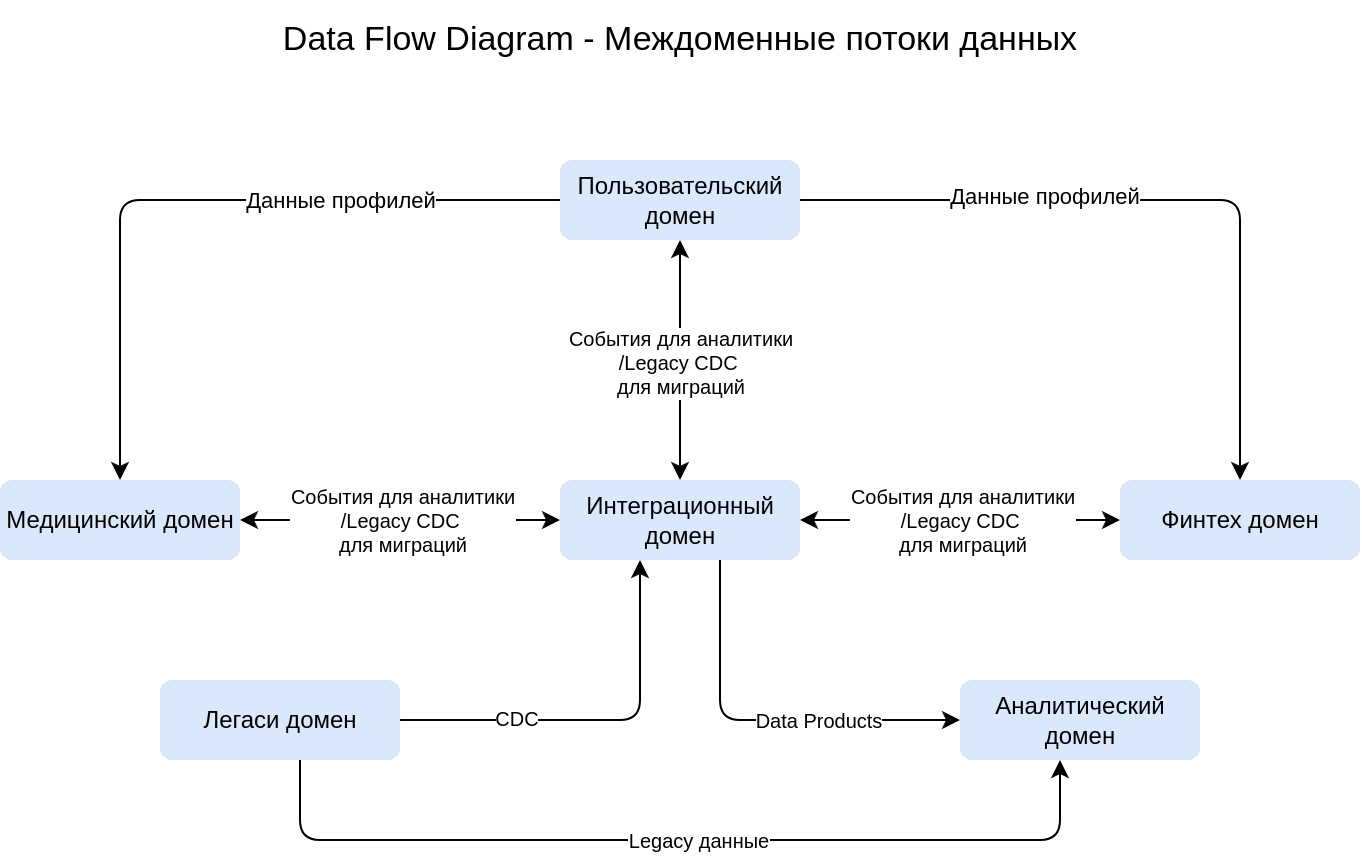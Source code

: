<mxfile version="28.1.0">
  <diagram name="Страница — 1" id="haftADTpOr3qEOr5iSau">
    <mxGraphModel dx="1782" dy="1066" grid="1" gridSize="10" guides="1" tooltips="1" connect="1" arrows="1" fold="1" page="1" pageScale="1" pageWidth="827" pageHeight="1169" math="0" shadow="0">
      <root>
        <mxCell id="0" />
        <mxCell id="1" parent="0" />
        <mxCell id="YC6nsLW3_4V7KnLSMy3A-34" style="edgeStyle=orthogonalEdgeStyle;shape=connector;curved=0;rounded=1;orthogonalLoop=1;jettySize=auto;html=1;strokeColor=default;align=center;verticalAlign=middle;fontFamily=Helvetica;fontSize=11;fontColor=default;labelBackgroundColor=default;endArrow=classic;" edge="1" parent="1" source="YC6nsLW3_4V7KnLSMy3A-2" target="YC6nsLW3_4V7KnLSMy3A-5">
          <mxGeometry relative="1" as="geometry">
            <Array as="points">
              <mxPoint x="440" y="400" />
            </Array>
          </mxGeometry>
        </mxCell>
        <mxCell id="YC6nsLW3_4V7KnLSMy3A-35" value="Data Products" style="edgeLabel;html=1;align=center;verticalAlign=middle;resizable=0;points=[];fontFamily=Helvetica;fontSize=10;fontColor=default;labelBackgroundColor=default;" vertex="1" connectable="0" parent="YC6nsLW3_4V7KnLSMy3A-34">
          <mxGeometry x="0.059" y="-3" relative="1" as="geometry">
            <mxPoint x="23" y="-3" as="offset" />
          </mxGeometry>
        </mxCell>
        <mxCell id="YC6nsLW3_4V7KnLSMy3A-2" value="Интеграционный домен" style="html=1;dashed=0;whiteSpace=wrap;fillColor=#dae8fc;strokeColor=none;rounded=1;" vertex="1" parent="1">
          <mxGeometry x="360" y="280" width="120" height="40" as="geometry" />
        </mxCell>
        <mxCell id="YC6nsLW3_4V7KnLSMy3A-15" style="edgeStyle=orthogonalEdgeStyle;shape=connector;curved=0;rounded=1;orthogonalLoop=1;jettySize=auto;html=1;strokeColor=default;align=center;verticalAlign=middle;fontFamily=Helvetica;fontSize=11;fontColor=default;labelBackgroundColor=default;endArrow=classic;startArrow=classic;startFill=1;" edge="1" parent="1" source="YC6nsLW3_4V7KnLSMy3A-3" target="YC6nsLW3_4V7KnLSMy3A-2">
          <mxGeometry relative="1" as="geometry" />
        </mxCell>
        <mxCell id="YC6nsLW3_4V7KnLSMy3A-20" value="События для аналитики&lt;div&gt;/Legacy CDC&amp;nbsp;&lt;/div&gt;&lt;div&gt;для миграций&lt;/div&gt;" style="edgeLabel;html=1;align=center;verticalAlign=middle;resizable=0;points=[];fontFamily=Helvetica;fontSize=10;fontColor=default;labelBackgroundColor=default;" vertex="1" connectable="0" parent="YC6nsLW3_4V7KnLSMy3A-15">
          <mxGeometry x="0.181" relative="1" as="geometry">
            <mxPoint x="-14" as="offset" />
          </mxGeometry>
        </mxCell>
        <mxCell id="YC6nsLW3_4V7KnLSMy3A-3" value="Медицинский домен" style="html=1;dashed=0;whiteSpace=wrap;fillColor=#dae8fc;strokeColor=none;rounded=1;" vertex="1" parent="1">
          <mxGeometry x="80" y="280" width="120" height="40" as="geometry" />
        </mxCell>
        <mxCell id="YC6nsLW3_4V7KnLSMy3A-14" style="edgeStyle=orthogonalEdgeStyle;shape=connector;curved=0;rounded=1;orthogonalLoop=1;jettySize=auto;html=1;strokeColor=default;align=center;verticalAlign=middle;fontFamily=Helvetica;fontSize=11;fontColor=default;labelBackgroundColor=default;endArrow=classic;startArrow=classic;startFill=1;" edge="1" parent="1" source="YC6nsLW3_4V7KnLSMy3A-4" target="YC6nsLW3_4V7KnLSMy3A-2">
          <mxGeometry relative="1" as="geometry" />
        </mxCell>
        <mxCell id="YC6nsLW3_4V7KnLSMy3A-18" value="События для аналитики&lt;div&gt;/Legacy CDC&amp;nbsp;&lt;/div&gt;&lt;div&gt;для миграций&lt;/div&gt;" style="edgeLabel;html=1;align=center;verticalAlign=middle;resizable=0;points=[];fontFamily=Helvetica;fontSize=10;fontColor=default;labelBackgroundColor=default;" vertex="1" connectable="0" parent="YC6nsLW3_4V7KnLSMy3A-14">
          <mxGeometry x="-0.493" y="1" relative="1" as="geometry">
            <mxPoint x="-39" y="-1" as="offset" />
          </mxGeometry>
        </mxCell>
        <mxCell id="YC6nsLW3_4V7KnLSMy3A-4" value="Финтех домен" style="html=1;dashed=0;whiteSpace=wrap;fillColor=#dae8fc;strokeColor=none;rounded=1;" vertex="1" parent="1">
          <mxGeometry x="640" y="280" width="120" height="40" as="geometry" />
        </mxCell>
        <mxCell id="YC6nsLW3_4V7KnLSMy3A-5" value="Аналитический домен" style="html=1;dashed=0;whiteSpace=wrap;fillColor=#dae8fc;strokeColor=none;rounded=1;" vertex="1" parent="1">
          <mxGeometry x="560" y="380" width="120" height="40" as="geometry" />
        </mxCell>
        <mxCell id="YC6nsLW3_4V7KnLSMy3A-7" style="edgeStyle=orthogonalEdgeStyle;rounded=1;orthogonalLoop=1;jettySize=auto;html=1;curved=0;" edge="1" parent="1" source="YC6nsLW3_4V7KnLSMy3A-6" target="YC6nsLW3_4V7KnLSMy3A-3">
          <mxGeometry relative="1" as="geometry" />
        </mxCell>
        <mxCell id="YC6nsLW3_4V7KnLSMy3A-8" value="Данные профилей" style="edgeLabel;html=1;align=center;verticalAlign=middle;resizable=0;points=[];fontFamily=Helvetica;fontSize=11;fontColor=default;labelBackgroundColor=default;" vertex="1" connectable="0" parent="YC6nsLW3_4V7KnLSMy3A-7">
          <mxGeometry x="-0.515" y="1" relative="1" as="geometry">
            <mxPoint x="-23" y="-1" as="offset" />
          </mxGeometry>
        </mxCell>
        <mxCell id="YC6nsLW3_4V7KnLSMy3A-9" style="edgeStyle=orthogonalEdgeStyle;shape=connector;curved=0;rounded=1;orthogonalLoop=1;jettySize=auto;html=1;strokeColor=default;align=center;verticalAlign=middle;fontFamily=Helvetica;fontSize=11;fontColor=default;labelBackgroundColor=default;endArrow=classic;" edge="1" parent="1" source="YC6nsLW3_4V7KnLSMy3A-6" target="YC6nsLW3_4V7KnLSMy3A-4">
          <mxGeometry relative="1" as="geometry" />
        </mxCell>
        <mxCell id="YC6nsLW3_4V7KnLSMy3A-10" value="Данные профилей" style="edgeLabel;html=1;align=center;verticalAlign=middle;resizable=0;points=[];fontFamily=Helvetica;fontSize=11;fontColor=default;labelBackgroundColor=default;" vertex="1" connectable="0" parent="YC6nsLW3_4V7KnLSMy3A-9">
          <mxGeometry x="-0.322" y="2" relative="1" as="geometry">
            <mxPoint as="offset" />
          </mxGeometry>
        </mxCell>
        <mxCell id="YC6nsLW3_4V7KnLSMy3A-16" style="edgeStyle=orthogonalEdgeStyle;shape=connector;curved=0;rounded=1;orthogonalLoop=1;jettySize=auto;html=1;strokeColor=default;align=center;verticalAlign=middle;fontFamily=Helvetica;fontSize=11;fontColor=default;labelBackgroundColor=default;endArrow=classic;startArrow=classic;startFill=1;" edge="1" parent="1" source="YC6nsLW3_4V7KnLSMy3A-6" target="YC6nsLW3_4V7KnLSMy3A-2">
          <mxGeometry relative="1" as="geometry" />
        </mxCell>
        <mxCell id="YC6nsLW3_4V7KnLSMy3A-21" value="События для аналитики&lt;div&gt;/Legacy CDC&amp;nbsp;&lt;/div&gt;&lt;div&gt;для миграций&lt;/div&gt;" style="edgeLabel;html=1;align=center;verticalAlign=middle;resizable=0;points=[];fontFamily=Helvetica;fontSize=10;fontColor=default;labelBackgroundColor=default;" vertex="1" connectable="0" parent="YC6nsLW3_4V7KnLSMy3A-16">
          <mxGeometry x="0.011" relative="1" as="geometry">
            <mxPoint as="offset" />
          </mxGeometry>
        </mxCell>
        <mxCell id="YC6nsLW3_4V7KnLSMy3A-6" value="Пользовательский домен" style="html=1;dashed=0;whiteSpace=wrap;fillColor=#dae8fc;strokeColor=none;rounded=1;" vertex="1" parent="1">
          <mxGeometry x="360" y="120" width="120" height="40" as="geometry" />
        </mxCell>
        <mxCell id="YC6nsLW3_4V7KnLSMy3A-24" value="Data Flow Diagram - Междоменные потоки данных" style="text;html=1;align=center;verticalAlign=middle;whiteSpace=wrap;rounded=0;fontFamily=Helvetica;fontSize=17;fontColor=default;labelBackgroundColor=default;" vertex="1" parent="1">
          <mxGeometry x="200" y="40" width="440" height="40" as="geometry" />
        </mxCell>
        <mxCell id="YC6nsLW3_4V7KnLSMy3A-29" style="edgeStyle=orthogonalEdgeStyle;shape=connector;curved=0;rounded=1;orthogonalLoop=1;jettySize=auto;html=1;strokeColor=default;align=center;verticalAlign=middle;fontFamily=Helvetica;fontSize=11;fontColor=default;labelBackgroundColor=default;endArrow=classic;" edge="1" parent="1" source="YC6nsLW3_4V7KnLSMy3A-27" target="YC6nsLW3_4V7KnLSMy3A-2">
          <mxGeometry relative="1" as="geometry">
            <Array as="points">
              <mxPoint x="400" y="400" />
            </Array>
          </mxGeometry>
        </mxCell>
        <mxCell id="YC6nsLW3_4V7KnLSMy3A-31" value="CDC" style="edgeLabel;html=1;align=center;verticalAlign=middle;resizable=0;points=[];fontFamily=Helvetica;fontSize=10;fontColor=default;labelBackgroundColor=default;" vertex="1" connectable="0" parent="YC6nsLW3_4V7KnLSMy3A-29">
          <mxGeometry x="0.233" y="2" relative="1" as="geometry">
            <mxPoint x="-60" y="2" as="offset" />
          </mxGeometry>
        </mxCell>
        <mxCell id="YC6nsLW3_4V7KnLSMy3A-37" style="edgeStyle=orthogonalEdgeStyle;shape=connector;curved=0;rounded=1;orthogonalLoop=1;jettySize=auto;html=1;strokeColor=default;align=center;verticalAlign=middle;fontFamily=Helvetica;fontSize=11;fontColor=default;labelBackgroundColor=default;endArrow=classic;" edge="1" parent="1" source="YC6nsLW3_4V7KnLSMy3A-27" target="YC6nsLW3_4V7KnLSMy3A-5">
          <mxGeometry relative="1" as="geometry">
            <Array as="points">
              <mxPoint x="230" y="460" />
              <mxPoint x="610" y="460" />
            </Array>
          </mxGeometry>
        </mxCell>
        <mxCell id="YC6nsLW3_4V7KnLSMy3A-38" value="Legacy данные" style="edgeLabel;html=1;align=center;verticalAlign=middle;resizable=0;points=[];fontFamily=Helvetica;fontSize=10;fontColor=default;labelBackgroundColor=default;" vertex="1" connectable="0" parent="YC6nsLW3_4V7KnLSMy3A-37">
          <mxGeometry x="-0.22" relative="1" as="geometry">
            <mxPoint x="59" as="offset" />
          </mxGeometry>
        </mxCell>
        <mxCell id="YC6nsLW3_4V7KnLSMy3A-27" value="Легаси домен" style="html=1;dashed=0;whiteSpace=wrap;fillColor=#dae8fc;strokeColor=none;rounded=1;" vertex="1" parent="1">
          <mxGeometry x="160" y="380" width="120" height="40" as="geometry" />
        </mxCell>
      </root>
    </mxGraphModel>
  </diagram>
</mxfile>
